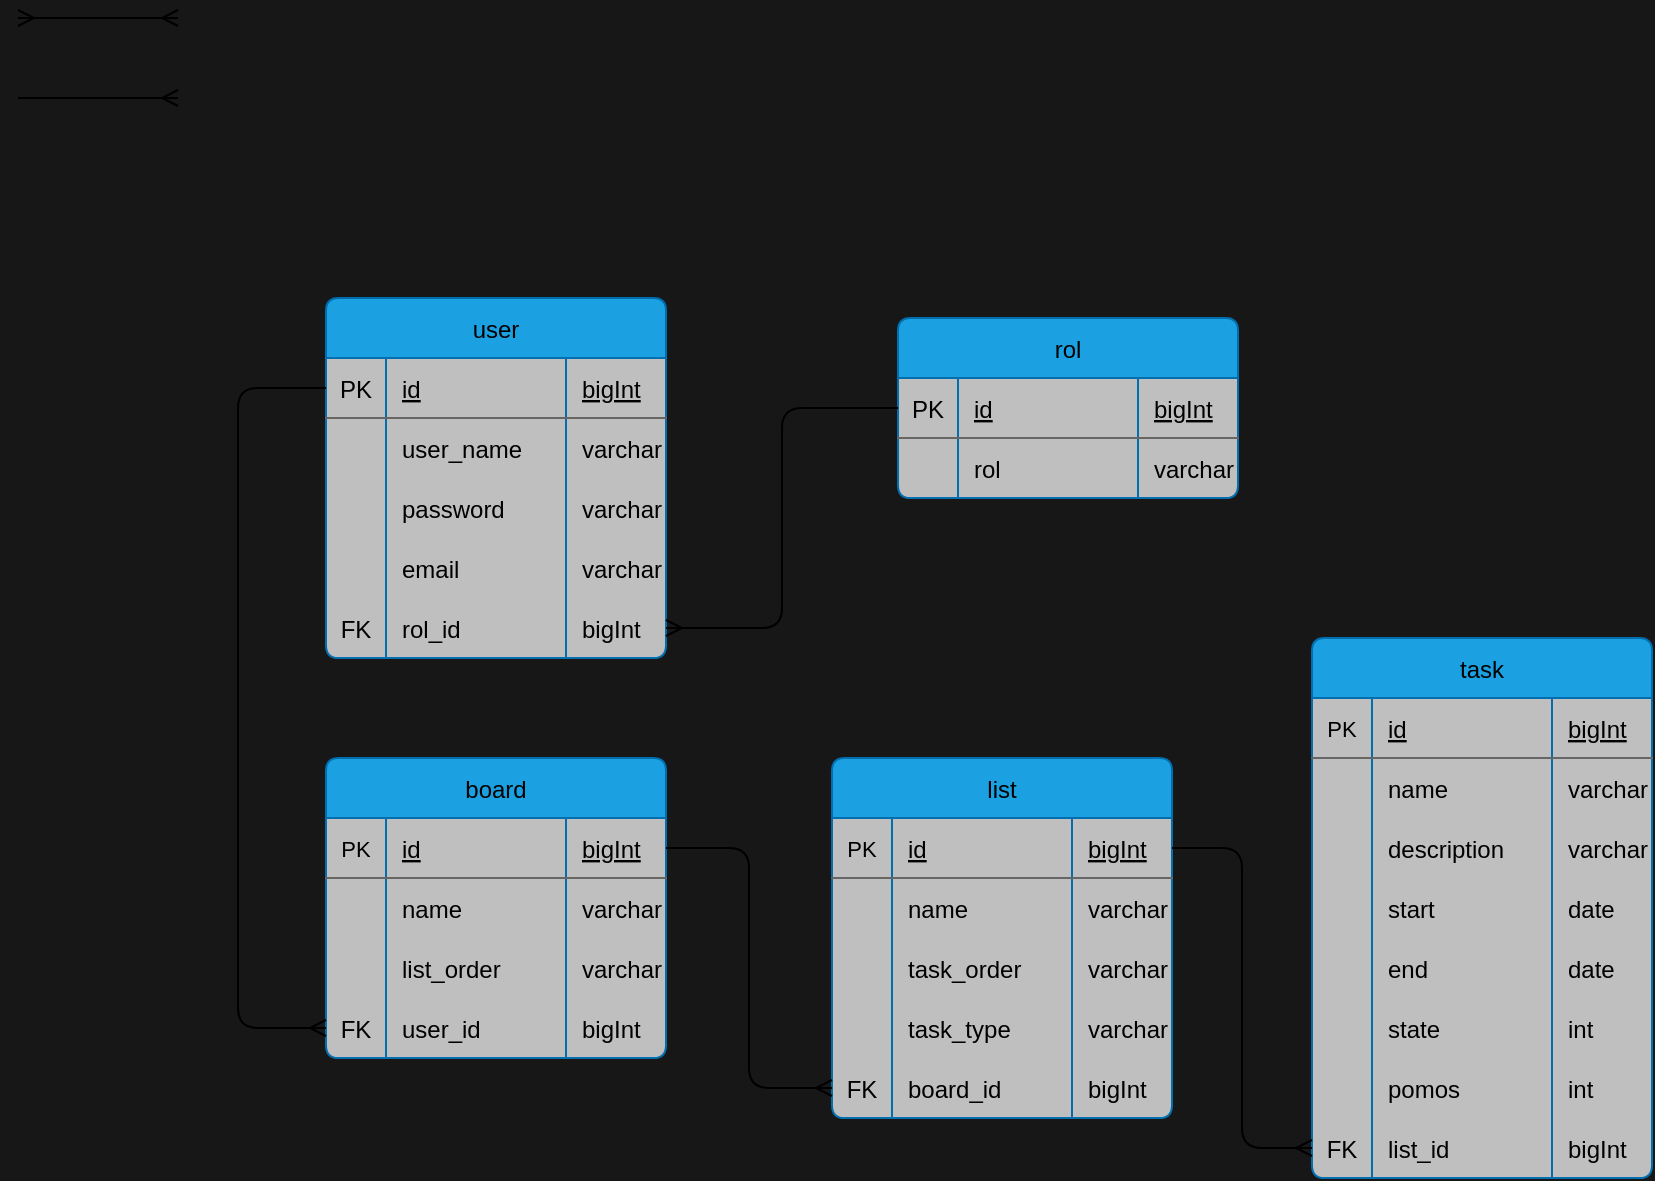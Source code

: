 <mxfile version="21.1.5" type="github">
  <diagram name="Página-1" id="iD2xZA0u_PFf4Vz4EkAc">
    <mxGraphModel dx="1282" dy="984" grid="1" gridSize="10" guides="1" tooltips="1" connect="1" arrows="1" fold="1" page="0" pageScale="1" pageWidth="827" pageHeight="1169" background="#171717" math="0" shadow="0">
      <root>
        <mxCell id="0" />
        <mxCell id="1" parent="0" />
        <mxCell id="6-Eg_pJCPm98S6tUfH_D-1" value="user" style="shape=table;startSize=30;container=1;collapsible=1;childLayout=tableLayout;fixedRows=1;rowLines=0;fontStyle=0;align=center;resizeLast=1;rounded=1;fillColor=#1BA1E2;fontColor=#000000;strokeColor=#006EAF;swimlaneFillColor=#BFBFBF;arcSize=7;fontSize=12;" parent="1" vertex="1">
          <mxGeometry x="127" y="23" width="170" height="180" as="geometry">
            <mxRectangle x="160" y="150" width="70" height="30" as="alternateBounds" />
          </mxGeometry>
        </mxCell>
        <mxCell id="6-Eg_pJCPm98S6tUfH_D-2" value="" style="shape=tableRow;horizontal=0;startSize=0;swimlaneHead=0;swimlaneBody=0;fillColor=none;collapsible=0;dropTarget=0;points=[[0,0.5],[1,0.5]];portConstraint=eastwest;top=0;left=0;right=0;bottom=1;fontSize=12;fontColor=#000000;fontStyle=0;strokeColor=#666666;" parent="6-Eg_pJCPm98S6tUfH_D-1" vertex="1">
          <mxGeometry y="30" width="170" height="30" as="geometry" />
        </mxCell>
        <mxCell id="6-Eg_pJCPm98S6tUfH_D-3" value="PK" style="shape=partialRectangle;connectable=0;fillColor=none;top=0;left=0;bottom=0;right=0;fontStyle=0;overflow=hidden;fontColor=#000000;" parent="6-Eg_pJCPm98S6tUfH_D-2" vertex="1">
          <mxGeometry width="30" height="30" as="geometry">
            <mxRectangle width="30" height="30" as="alternateBounds" />
          </mxGeometry>
        </mxCell>
        <mxCell id="6-Eg_pJCPm98S6tUfH_D-4" value="id" style="shape=partialRectangle;connectable=0;fillColor=none;top=0;left=0;bottom=0;right=0;align=left;spacingLeft=6;fontStyle=4;overflow=hidden;fontColor=#000000;" parent="6-Eg_pJCPm98S6tUfH_D-2" vertex="1">
          <mxGeometry x="30" width="90" height="30" as="geometry">
            <mxRectangle width="90" height="30" as="alternateBounds" />
          </mxGeometry>
        </mxCell>
        <mxCell id="6-Eg_pJCPm98S6tUfH_D-5" value="bigInt" style="shape=partialRectangle;connectable=0;fillColor=none;top=0;left=0;bottom=0;right=0;align=left;spacingLeft=6;fontStyle=4;overflow=hidden;fontSize=12;fontColor=#000000;" parent="6-Eg_pJCPm98S6tUfH_D-2" vertex="1">
          <mxGeometry x="120" width="50" height="30" as="geometry">
            <mxRectangle width="50" height="30" as="alternateBounds" />
          </mxGeometry>
        </mxCell>
        <mxCell id="6-Eg_pJCPm98S6tUfH_D-6" value="" style="shape=tableRow;horizontal=0;startSize=0;swimlaneHead=0;swimlaneBody=0;fillColor=none;collapsible=0;dropTarget=0;points=[[0,0.5],[1,0.5]];portConstraint=eastwest;top=0;left=0;right=0;bottom=0;fontColor=#000000;fontStyle=0" parent="6-Eg_pJCPm98S6tUfH_D-1" vertex="1">
          <mxGeometry y="60" width="170" height="30" as="geometry" />
        </mxCell>
        <mxCell id="6-Eg_pJCPm98S6tUfH_D-7" value="" style="shape=partialRectangle;connectable=0;fillColor=none;top=0;left=0;bottom=0;right=0;editable=1;overflow=hidden;fontColor=#000000;fontStyle=0" parent="6-Eg_pJCPm98S6tUfH_D-6" vertex="1">
          <mxGeometry width="30" height="30" as="geometry">
            <mxRectangle width="30" height="30" as="alternateBounds" />
          </mxGeometry>
        </mxCell>
        <mxCell id="6-Eg_pJCPm98S6tUfH_D-8" value="user_name    " style="shape=partialRectangle;connectable=0;fillColor=none;top=0;left=0;bottom=0;right=0;align=left;spacingLeft=6;overflow=hidden;fontColor=#000000;fontStyle=0" parent="6-Eg_pJCPm98S6tUfH_D-6" vertex="1">
          <mxGeometry x="30" width="90" height="30" as="geometry">
            <mxRectangle width="90" height="30" as="alternateBounds" />
          </mxGeometry>
        </mxCell>
        <mxCell id="6-Eg_pJCPm98S6tUfH_D-9" value="varchar" style="shape=partialRectangle;connectable=0;fillColor=none;top=0;left=0;bottom=0;right=0;align=left;spacingLeft=6;overflow=hidden;fontColor=#000000;fontStyle=0" parent="6-Eg_pJCPm98S6tUfH_D-6" vertex="1">
          <mxGeometry x="120" width="50" height="30" as="geometry">
            <mxRectangle width="50" height="30" as="alternateBounds" />
          </mxGeometry>
        </mxCell>
        <mxCell id="6-Eg_pJCPm98S6tUfH_D-10" value="" style="shape=tableRow;horizontal=0;startSize=0;swimlaneHead=0;swimlaneBody=0;fillColor=none;collapsible=0;dropTarget=0;points=[[0,0.5],[1,0.5]];portConstraint=eastwest;top=0;left=0;right=0;bottom=0;fontColor=#000000;fontStyle=0" parent="6-Eg_pJCPm98S6tUfH_D-1" vertex="1">
          <mxGeometry y="90" width="170" height="30" as="geometry" />
        </mxCell>
        <mxCell id="6-Eg_pJCPm98S6tUfH_D-11" value="" style="shape=partialRectangle;connectable=0;fillColor=none;top=0;left=0;bottom=0;right=0;editable=1;overflow=hidden;fontColor=#000000;fontStyle=0" parent="6-Eg_pJCPm98S6tUfH_D-10" vertex="1">
          <mxGeometry width="30" height="30" as="geometry">
            <mxRectangle width="30" height="30" as="alternateBounds" />
          </mxGeometry>
        </mxCell>
        <mxCell id="6-Eg_pJCPm98S6tUfH_D-12" value="password" style="shape=partialRectangle;connectable=0;fillColor=none;top=0;left=0;bottom=0;right=0;align=left;spacingLeft=6;overflow=hidden;fontColor=#000000;fontStyle=0" parent="6-Eg_pJCPm98S6tUfH_D-10" vertex="1">
          <mxGeometry x="30" width="90" height="30" as="geometry">
            <mxRectangle width="90" height="30" as="alternateBounds" />
          </mxGeometry>
        </mxCell>
        <mxCell id="6-Eg_pJCPm98S6tUfH_D-13" value="varchar" style="shape=partialRectangle;connectable=0;fillColor=none;top=0;left=0;bottom=0;right=0;align=left;spacingLeft=6;overflow=hidden;fontColor=#000000;fontStyle=0" parent="6-Eg_pJCPm98S6tUfH_D-10" vertex="1">
          <mxGeometry x="120" width="50" height="30" as="geometry">
            <mxRectangle width="50" height="30" as="alternateBounds" />
          </mxGeometry>
        </mxCell>
        <mxCell id="6-Eg_pJCPm98S6tUfH_D-14" style="shape=tableRow;horizontal=0;startSize=0;swimlaneHead=0;swimlaneBody=0;fillColor=none;collapsible=0;dropTarget=0;points=[[0,0.5],[1,0.5]];portConstraint=eastwest;top=0;left=0;right=0;bottom=0;fontColor=#000000;fontStyle=0" parent="6-Eg_pJCPm98S6tUfH_D-1" vertex="1">
          <mxGeometry y="120" width="170" height="30" as="geometry" />
        </mxCell>
        <mxCell id="6-Eg_pJCPm98S6tUfH_D-15" style="shape=partialRectangle;connectable=0;fillColor=none;top=0;left=0;bottom=0;right=0;editable=1;overflow=hidden;fontColor=#000000;fontStyle=0" parent="6-Eg_pJCPm98S6tUfH_D-14" vertex="1">
          <mxGeometry width="30" height="30" as="geometry">
            <mxRectangle width="30" height="30" as="alternateBounds" />
          </mxGeometry>
        </mxCell>
        <mxCell id="6-Eg_pJCPm98S6tUfH_D-16" value="email        " style="shape=partialRectangle;connectable=0;fillColor=none;top=0;left=0;bottom=0;right=0;align=left;spacingLeft=6;overflow=hidden;fontColor=#000000;fontStyle=0" parent="6-Eg_pJCPm98S6tUfH_D-14" vertex="1">
          <mxGeometry x="30" width="90" height="30" as="geometry">
            <mxRectangle width="90" height="30" as="alternateBounds" />
          </mxGeometry>
        </mxCell>
        <mxCell id="6-Eg_pJCPm98S6tUfH_D-17" value="varchar" style="shape=partialRectangle;connectable=0;fillColor=none;top=0;left=0;bottom=0;right=0;align=left;spacingLeft=6;overflow=hidden;fontColor=#000000;fontStyle=0" parent="6-Eg_pJCPm98S6tUfH_D-14" vertex="1">
          <mxGeometry x="120" width="50" height="30" as="geometry">
            <mxRectangle width="50" height="30" as="alternateBounds" />
          </mxGeometry>
        </mxCell>
        <mxCell id="6-Eg_pJCPm98S6tUfH_D-18" style="shape=tableRow;horizontal=0;startSize=0;swimlaneHead=0;swimlaneBody=0;fillColor=none;collapsible=0;dropTarget=0;points=[[0,0.5],[1,0.5]];portConstraint=eastwest;top=0;left=0;right=0;bottom=0;fontColor=#000000;fontStyle=0" parent="6-Eg_pJCPm98S6tUfH_D-1" vertex="1">
          <mxGeometry y="150" width="170" height="30" as="geometry" />
        </mxCell>
        <mxCell id="6-Eg_pJCPm98S6tUfH_D-19" value="FK" style="shape=partialRectangle;connectable=0;fillColor=none;top=0;left=0;bottom=0;right=0;editable=1;overflow=hidden;fontColor=#000000;fontStyle=0" parent="6-Eg_pJCPm98S6tUfH_D-18" vertex="1">
          <mxGeometry width="30" height="30" as="geometry">
            <mxRectangle width="30" height="30" as="alternateBounds" />
          </mxGeometry>
        </mxCell>
        <mxCell id="6-Eg_pJCPm98S6tUfH_D-20" value="rol_id" style="shape=partialRectangle;connectable=0;fillColor=none;top=0;left=0;bottom=0;right=0;align=left;spacingLeft=6;overflow=hidden;fontColor=#000000;fontStyle=0" parent="6-Eg_pJCPm98S6tUfH_D-18" vertex="1">
          <mxGeometry x="30" width="90" height="30" as="geometry">
            <mxRectangle width="90" height="30" as="alternateBounds" />
          </mxGeometry>
        </mxCell>
        <mxCell id="6-Eg_pJCPm98S6tUfH_D-21" value="bigInt" style="shape=partialRectangle;connectable=0;fillColor=none;top=0;left=0;bottom=0;right=0;align=left;spacingLeft=6;overflow=hidden;fontColor=#000000;fontStyle=0" parent="6-Eg_pJCPm98S6tUfH_D-18" vertex="1">
          <mxGeometry x="120" width="50" height="30" as="geometry">
            <mxRectangle width="50" height="30" as="alternateBounds" />
          </mxGeometry>
        </mxCell>
        <mxCell id="6-Eg_pJCPm98S6tUfH_D-22" value="rol" style="shape=table;startSize=30;container=1;collapsible=1;childLayout=tableLayout;fixedRows=1;rowLines=0;fontStyle=0;align=center;resizeLast=1;rounded=1;fillColor=#1BA1E2;fontColor=#000000;strokeColor=#006EAF;swimlaneFillColor=#BFBFBF;arcSize=7;fontSize=12;" parent="1" vertex="1">
          <mxGeometry x="413" y="33" width="170" height="90" as="geometry">
            <mxRectangle x="160" y="150" width="70" height="30" as="alternateBounds" />
          </mxGeometry>
        </mxCell>
        <mxCell id="6-Eg_pJCPm98S6tUfH_D-23" value="" style="shape=tableRow;horizontal=0;startSize=0;swimlaneHead=0;swimlaneBody=0;fillColor=none;collapsible=0;dropTarget=0;points=[[0,0.5],[1,0.5]];portConstraint=eastwest;top=0;left=0;right=0;bottom=1;fontSize=12;fontColor=#000000;strokeColor=#666666;" parent="6-Eg_pJCPm98S6tUfH_D-22" vertex="1">
          <mxGeometry y="30" width="170" height="30" as="geometry" />
        </mxCell>
        <mxCell id="6-Eg_pJCPm98S6tUfH_D-24" value="PK" style="shape=partialRectangle;connectable=0;fillColor=none;top=0;left=0;bottom=0;right=0;fontStyle=0;overflow=hidden;fontColor=#000000;" parent="6-Eg_pJCPm98S6tUfH_D-23" vertex="1">
          <mxGeometry width="30" height="30" as="geometry">
            <mxRectangle width="30" height="30" as="alternateBounds" />
          </mxGeometry>
        </mxCell>
        <mxCell id="6-Eg_pJCPm98S6tUfH_D-25" value="id" style="shape=partialRectangle;connectable=0;fillColor=none;top=0;left=0;bottom=0;right=0;align=left;spacingLeft=6;fontStyle=4;overflow=hidden;fontColor=#000000;" parent="6-Eg_pJCPm98S6tUfH_D-23" vertex="1">
          <mxGeometry x="30" width="90" height="30" as="geometry">
            <mxRectangle width="90" height="30" as="alternateBounds" />
          </mxGeometry>
        </mxCell>
        <mxCell id="6-Eg_pJCPm98S6tUfH_D-26" value="bigInt" style="shape=partialRectangle;connectable=0;fillColor=none;top=0;left=0;bottom=0;right=0;align=left;spacingLeft=6;fontStyle=4;overflow=hidden;fontSize=12;fontColor=#000000;" parent="6-Eg_pJCPm98S6tUfH_D-23" vertex="1">
          <mxGeometry x="120" width="50" height="30" as="geometry">
            <mxRectangle width="50" height="30" as="alternateBounds" />
          </mxGeometry>
        </mxCell>
        <mxCell id="6-Eg_pJCPm98S6tUfH_D-27" value="" style="shape=tableRow;horizontal=0;startSize=0;swimlaneHead=0;swimlaneBody=0;fillColor=none;collapsible=0;dropTarget=0;points=[[0,0.5],[1,0.5]];portConstraint=eastwest;top=0;left=0;right=0;bottom=0;fontColor=#000000;" parent="6-Eg_pJCPm98S6tUfH_D-22" vertex="1">
          <mxGeometry y="60" width="170" height="30" as="geometry" />
        </mxCell>
        <mxCell id="6-Eg_pJCPm98S6tUfH_D-28" value="" style="shape=partialRectangle;connectable=0;fillColor=none;top=0;left=0;bottom=0;right=0;editable=1;overflow=hidden;fontColor=#000000;" parent="6-Eg_pJCPm98S6tUfH_D-27" vertex="1">
          <mxGeometry width="30" height="30" as="geometry">
            <mxRectangle width="30" height="30" as="alternateBounds" />
          </mxGeometry>
        </mxCell>
        <mxCell id="6-Eg_pJCPm98S6tUfH_D-29" value="rol" style="shape=partialRectangle;connectable=0;fillColor=none;top=0;left=0;bottom=0;right=0;align=left;spacingLeft=6;overflow=hidden;fontColor=#000000;" parent="6-Eg_pJCPm98S6tUfH_D-27" vertex="1">
          <mxGeometry x="30" width="90" height="30" as="geometry">
            <mxRectangle width="90" height="30" as="alternateBounds" />
          </mxGeometry>
        </mxCell>
        <mxCell id="6-Eg_pJCPm98S6tUfH_D-30" value="varchar" style="shape=partialRectangle;connectable=0;fillColor=none;top=0;left=0;bottom=0;right=0;align=left;spacingLeft=6;overflow=hidden;fontColor=#000000;" parent="6-Eg_pJCPm98S6tUfH_D-27" vertex="1">
          <mxGeometry x="120" width="50" height="30" as="geometry">
            <mxRectangle width="50" height="30" as="alternateBounds" />
          </mxGeometry>
        </mxCell>
        <mxCell id="6-Eg_pJCPm98S6tUfH_D-31" value="" style="fontSize=12;html=1;endArrow=ERmany;edgeStyle=orthogonalEdgeStyle;rounded=1;" parent="1" edge="1">
          <mxGeometry width="100" height="100" relative="1" as="geometry">
            <mxPoint x="-27" y="-77" as="sourcePoint" />
            <mxPoint x="53" y="-77" as="targetPoint" />
          </mxGeometry>
        </mxCell>
        <mxCell id="6-Eg_pJCPm98S6tUfH_D-32" value="" style="edgeStyle=orthogonalEdgeStyle;fontSize=12;html=1;endArrow=ERmany;startArrow=ERmany;rounded=1;" parent="1" edge="1">
          <mxGeometry width="100" height="100" relative="1" as="geometry">
            <mxPoint x="-27" y="-117" as="sourcePoint" />
            <mxPoint x="53" y="-117" as="targetPoint" />
          </mxGeometry>
        </mxCell>
        <mxCell id="6-Eg_pJCPm98S6tUfH_D-33" value="" style="fontSize=12;html=1;endArrow=ERmany;rounded=1;edgeStyle=orthogonalEdgeStyle;entryX=1;entryY=0.5;entryDx=0;entryDy=0;exitX=0;exitY=0.5;exitDx=0;exitDy=0;" parent="1" source="6-Eg_pJCPm98S6tUfH_D-23" target="6-Eg_pJCPm98S6tUfH_D-18" edge="1">
          <mxGeometry width="100" height="100" relative="1" as="geometry">
            <mxPoint x="357" y="253" as="sourcePoint" />
            <mxPoint x="437" y="173" as="targetPoint" />
          </mxGeometry>
        </mxCell>
        <mxCell id="6-Eg_pJCPm98S6tUfH_D-34" value="board" style="shape=table;startSize=30;container=1;collapsible=1;childLayout=tableLayout;fixedRows=1;rowLines=0;fontStyle=0;align=center;resizeLast=1;rounded=1;fillColor=#1BA1E2;fontColor=#000000;strokeColor=#006EAF;swimlaneFillColor=#BFBFBF;arcSize=7;fontSize=12;" parent="1" vertex="1">
          <mxGeometry x="127" y="253" width="170" height="150" as="geometry">
            <mxRectangle x="160" y="150" width="70" height="30" as="alternateBounds" />
          </mxGeometry>
        </mxCell>
        <mxCell id="6-Eg_pJCPm98S6tUfH_D-35" value="" style="shape=tableRow;horizontal=0;startSize=0;swimlaneHead=0;swimlaneBody=0;fillColor=none;collapsible=0;dropTarget=0;points=[[0,0.5],[1,0.5]];portConstraint=eastwest;top=0;left=0;right=0;bottom=1;fontSize=12;fontColor=#000000;strokeColor=#666666;" parent="6-Eg_pJCPm98S6tUfH_D-34" vertex="1">
          <mxGeometry y="30" width="170" height="30" as="geometry" />
        </mxCell>
        <mxCell id="6-Eg_pJCPm98S6tUfH_D-36" value="PK" style="shape=partialRectangle;connectable=0;fillColor=none;top=0;left=0;bottom=0;right=0;fontStyle=0;overflow=hidden;fontSize=11;fontColor=#000000;" parent="6-Eg_pJCPm98S6tUfH_D-35" vertex="1">
          <mxGeometry width="30" height="30" as="geometry">
            <mxRectangle width="30" height="30" as="alternateBounds" />
          </mxGeometry>
        </mxCell>
        <mxCell id="6-Eg_pJCPm98S6tUfH_D-37" value="id" style="shape=partialRectangle;connectable=0;fillColor=none;top=0;left=0;bottom=0;right=0;align=left;spacingLeft=6;fontStyle=4;overflow=hidden;fontColor=#000000;" parent="6-Eg_pJCPm98S6tUfH_D-35" vertex="1">
          <mxGeometry x="30" width="90" height="30" as="geometry">
            <mxRectangle width="90" height="30" as="alternateBounds" />
          </mxGeometry>
        </mxCell>
        <mxCell id="6-Eg_pJCPm98S6tUfH_D-38" value="bigInt" style="shape=partialRectangle;connectable=0;fillColor=none;top=0;left=0;bottom=0;right=0;align=left;spacingLeft=6;fontStyle=4;overflow=hidden;fontSize=12;fontColor=#000000;" parent="6-Eg_pJCPm98S6tUfH_D-35" vertex="1">
          <mxGeometry x="120" width="50" height="30" as="geometry">
            <mxRectangle width="50" height="30" as="alternateBounds" />
          </mxGeometry>
        </mxCell>
        <mxCell id="6-Eg_pJCPm98S6tUfH_D-39" value="" style="shape=tableRow;horizontal=0;startSize=0;swimlaneHead=0;swimlaneBody=0;fillColor=none;collapsible=0;dropTarget=0;points=[[0,0.5],[1,0.5]];portConstraint=eastwest;top=0;left=0;right=0;bottom=0;fontColor=#000000;" parent="6-Eg_pJCPm98S6tUfH_D-34" vertex="1">
          <mxGeometry y="60" width="170" height="30" as="geometry" />
        </mxCell>
        <mxCell id="6-Eg_pJCPm98S6tUfH_D-40" value="" style="shape=partialRectangle;connectable=0;fillColor=none;top=0;left=0;bottom=0;right=0;editable=1;overflow=hidden;fontColor=#000000;" parent="6-Eg_pJCPm98S6tUfH_D-39" vertex="1">
          <mxGeometry width="30" height="30" as="geometry">
            <mxRectangle width="30" height="30" as="alternateBounds" />
          </mxGeometry>
        </mxCell>
        <mxCell id="6-Eg_pJCPm98S6tUfH_D-41" value="name    " style="shape=partialRectangle;connectable=0;fillColor=none;top=0;left=0;bottom=0;right=0;align=left;spacingLeft=6;overflow=hidden;fontColor=#000000;" parent="6-Eg_pJCPm98S6tUfH_D-39" vertex="1">
          <mxGeometry x="30" width="90" height="30" as="geometry">
            <mxRectangle width="90" height="30" as="alternateBounds" />
          </mxGeometry>
        </mxCell>
        <mxCell id="6-Eg_pJCPm98S6tUfH_D-42" value="varchar" style="shape=partialRectangle;connectable=0;fillColor=none;top=0;left=0;bottom=0;right=0;align=left;spacingLeft=6;overflow=hidden;fontColor=#000000;" parent="6-Eg_pJCPm98S6tUfH_D-39" vertex="1">
          <mxGeometry x="120" width="50" height="30" as="geometry">
            <mxRectangle width="50" height="30" as="alternateBounds" />
          </mxGeometry>
        </mxCell>
        <mxCell id="6-Eg_pJCPm98S6tUfH_D-43" value="" style="shape=tableRow;horizontal=0;startSize=0;swimlaneHead=0;swimlaneBody=0;fillColor=none;collapsible=0;dropTarget=0;points=[[0,0.5],[1,0.5]];portConstraint=eastwest;top=0;left=0;right=0;bottom=0;fontColor=#000000;" parent="6-Eg_pJCPm98S6tUfH_D-34" vertex="1">
          <mxGeometry y="90" width="170" height="30" as="geometry" />
        </mxCell>
        <mxCell id="6-Eg_pJCPm98S6tUfH_D-44" value="" style="shape=partialRectangle;connectable=0;fillColor=none;top=0;left=0;bottom=0;right=0;editable=1;overflow=hidden;fontColor=#000000;" parent="6-Eg_pJCPm98S6tUfH_D-43" vertex="1">
          <mxGeometry width="30" height="30" as="geometry">
            <mxRectangle width="30" height="30" as="alternateBounds" />
          </mxGeometry>
        </mxCell>
        <mxCell id="6-Eg_pJCPm98S6tUfH_D-45" value="list_order" style="shape=partialRectangle;connectable=0;fillColor=none;top=0;left=0;bottom=0;right=0;align=left;spacingLeft=6;overflow=hidden;fontColor=#000000;" parent="6-Eg_pJCPm98S6tUfH_D-43" vertex="1">
          <mxGeometry x="30" width="90" height="30" as="geometry">
            <mxRectangle width="90" height="30" as="alternateBounds" />
          </mxGeometry>
        </mxCell>
        <mxCell id="6-Eg_pJCPm98S6tUfH_D-46" value="varchar" style="shape=partialRectangle;connectable=0;fillColor=none;top=0;left=0;bottom=0;right=0;align=left;spacingLeft=6;overflow=hidden;fontColor=#000000;" parent="6-Eg_pJCPm98S6tUfH_D-43" vertex="1">
          <mxGeometry x="120" width="50" height="30" as="geometry">
            <mxRectangle width="50" height="30" as="alternateBounds" />
          </mxGeometry>
        </mxCell>
        <mxCell id="6-Eg_pJCPm98S6tUfH_D-47" style="shape=tableRow;horizontal=0;startSize=0;swimlaneHead=0;swimlaneBody=0;fillColor=none;collapsible=0;dropTarget=0;points=[[0,0.5],[1,0.5]];portConstraint=eastwest;top=0;left=0;right=0;bottom=0;fontColor=#000000;" parent="6-Eg_pJCPm98S6tUfH_D-34" vertex="1">
          <mxGeometry y="120" width="170" height="30" as="geometry" />
        </mxCell>
        <mxCell id="6-Eg_pJCPm98S6tUfH_D-48" value="FK" style="shape=partialRectangle;connectable=0;fillColor=none;top=0;left=0;bottom=0;right=0;editable=1;overflow=hidden;fontColor=#000000;" parent="6-Eg_pJCPm98S6tUfH_D-47" vertex="1">
          <mxGeometry width="30" height="30" as="geometry">
            <mxRectangle width="30" height="30" as="alternateBounds" />
          </mxGeometry>
        </mxCell>
        <mxCell id="6-Eg_pJCPm98S6tUfH_D-49" value="user_id" style="shape=partialRectangle;connectable=0;fillColor=none;top=0;left=0;bottom=0;right=0;align=left;spacingLeft=6;overflow=hidden;fontColor=#000000;" parent="6-Eg_pJCPm98S6tUfH_D-47" vertex="1">
          <mxGeometry x="30" width="90" height="30" as="geometry">
            <mxRectangle width="90" height="30" as="alternateBounds" />
          </mxGeometry>
        </mxCell>
        <mxCell id="6-Eg_pJCPm98S6tUfH_D-50" value="bigInt" style="shape=partialRectangle;connectable=0;fillColor=none;top=0;left=0;bottom=0;right=0;align=left;spacingLeft=6;overflow=hidden;fontColor=#000000;" parent="6-Eg_pJCPm98S6tUfH_D-47" vertex="1">
          <mxGeometry x="120" width="50" height="30" as="geometry">
            <mxRectangle width="50" height="30" as="alternateBounds" />
          </mxGeometry>
        </mxCell>
        <mxCell id="6-Eg_pJCPm98S6tUfH_D-51" value="" style="fontSize=12;html=1;endArrow=ERmany;rounded=1;edgeStyle=orthogonalEdgeStyle;entryX=0;entryY=0.5;entryDx=0;entryDy=0;exitX=0;exitY=0.5;exitDx=0;exitDy=0;" parent="1" source="6-Eg_pJCPm98S6tUfH_D-2" target="6-Eg_pJCPm98S6tUfH_D-47" edge="1">
          <mxGeometry width="100" height="100" relative="1" as="geometry">
            <mxPoint x="453" y="273" as="sourcePoint" />
            <mxPoint x="353" y="383" as="targetPoint" />
            <Array as="points">
              <mxPoint x="83" y="68" />
              <mxPoint x="83" y="388" />
            </Array>
          </mxGeometry>
        </mxCell>
        <mxCell id="6-Eg_pJCPm98S6tUfH_D-61" value="list" style="shape=table;startSize=30;container=1;collapsible=1;childLayout=tableLayout;fixedRows=1;rowLines=0;fontStyle=0;align=center;resizeLast=1;rounded=1;fillColor=#1BA1E2;fontColor=#000000;strokeColor=#006EAF;swimlaneFillColor=#BFBFBF;arcSize=7;fontSize=12;" parent="1" vertex="1">
          <mxGeometry x="380" y="253" width="170" height="180" as="geometry">
            <mxRectangle x="160" y="150" width="70" height="30" as="alternateBounds" />
          </mxGeometry>
        </mxCell>
        <mxCell id="6-Eg_pJCPm98S6tUfH_D-62" value="" style="shape=tableRow;horizontal=0;startSize=0;swimlaneHead=0;swimlaneBody=0;fillColor=none;collapsible=0;dropTarget=0;points=[[0,0.5],[1,0.5]];portConstraint=eastwest;top=0;left=0;right=0;bottom=1;fontSize=12;fontColor=#000000;strokeColor=#666666;" parent="6-Eg_pJCPm98S6tUfH_D-61" vertex="1">
          <mxGeometry y="30" width="170" height="30" as="geometry" />
        </mxCell>
        <mxCell id="6-Eg_pJCPm98S6tUfH_D-63" value="PK" style="shape=partialRectangle;connectable=0;fillColor=none;top=0;left=0;bottom=0;right=0;fontStyle=0;overflow=hidden;fontSize=11;fontColor=#000000;" parent="6-Eg_pJCPm98S6tUfH_D-62" vertex="1">
          <mxGeometry width="30" height="30" as="geometry">
            <mxRectangle width="30" height="30" as="alternateBounds" />
          </mxGeometry>
        </mxCell>
        <mxCell id="6-Eg_pJCPm98S6tUfH_D-64" value="id" style="shape=partialRectangle;connectable=0;fillColor=none;top=0;left=0;bottom=0;right=0;align=left;spacingLeft=6;fontStyle=4;overflow=hidden;fontColor=#000000;" parent="6-Eg_pJCPm98S6tUfH_D-62" vertex="1">
          <mxGeometry x="30" width="90" height="30" as="geometry">
            <mxRectangle width="90" height="30" as="alternateBounds" />
          </mxGeometry>
        </mxCell>
        <mxCell id="6-Eg_pJCPm98S6tUfH_D-65" value="bigInt" style="shape=partialRectangle;connectable=0;fillColor=none;top=0;left=0;bottom=0;right=0;align=left;spacingLeft=6;fontStyle=4;overflow=hidden;fontSize=12;fontColor=#000000;" parent="6-Eg_pJCPm98S6tUfH_D-62" vertex="1">
          <mxGeometry x="120" width="50" height="30" as="geometry">
            <mxRectangle width="50" height="30" as="alternateBounds" />
          </mxGeometry>
        </mxCell>
        <mxCell id="6-Eg_pJCPm98S6tUfH_D-66" value="" style="shape=tableRow;horizontal=0;startSize=0;swimlaneHead=0;swimlaneBody=0;fillColor=none;collapsible=0;dropTarget=0;points=[[0,0.5],[1,0.5]];portConstraint=eastwest;top=0;left=0;right=0;bottom=0;fontColor=#000000;" parent="6-Eg_pJCPm98S6tUfH_D-61" vertex="1">
          <mxGeometry y="60" width="170" height="30" as="geometry" />
        </mxCell>
        <mxCell id="6-Eg_pJCPm98S6tUfH_D-67" value="" style="shape=partialRectangle;connectable=0;fillColor=none;top=0;left=0;bottom=0;right=0;editable=1;overflow=hidden;fontColor=#000000;" parent="6-Eg_pJCPm98S6tUfH_D-66" vertex="1">
          <mxGeometry width="30" height="30" as="geometry">
            <mxRectangle width="30" height="30" as="alternateBounds" />
          </mxGeometry>
        </mxCell>
        <mxCell id="6-Eg_pJCPm98S6tUfH_D-68" value="name    " style="shape=partialRectangle;connectable=0;fillColor=none;top=0;left=0;bottom=0;right=0;align=left;spacingLeft=6;overflow=hidden;fontColor=#000000;" parent="6-Eg_pJCPm98S6tUfH_D-66" vertex="1">
          <mxGeometry x="30" width="90" height="30" as="geometry">
            <mxRectangle width="90" height="30" as="alternateBounds" />
          </mxGeometry>
        </mxCell>
        <mxCell id="6-Eg_pJCPm98S6tUfH_D-69" value="varchar" style="shape=partialRectangle;connectable=0;fillColor=none;top=0;left=0;bottom=0;right=0;align=left;spacingLeft=6;overflow=hidden;fontColor=#000000;" parent="6-Eg_pJCPm98S6tUfH_D-66" vertex="1">
          <mxGeometry x="120" width="50" height="30" as="geometry">
            <mxRectangle width="50" height="30" as="alternateBounds" />
          </mxGeometry>
        </mxCell>
        <mxCell id="6-Eg_pJCPm98S6tUfH_D-70" value="" style="shape=tableRow;horizontal=0;startSize=0;swimlaneHead=0;swimlaneBody=0;fillColor=none;collapsible=0;dropTarget=0;points=[[0,0.5],[1,0.5]];portConstraint=eastwest;top=0;left=0;right=0;bottom=0;fontColor=#000000;" parent="6-Eg_pJCPm98S6tUfH_D-61" vertex="1">
          <mxGeometry y="90" width="170" height="30" as="geometry" />
        </mxCell>
        <mxCell id="6-Eg_pJCPm98S6tUfH_D-71" value="" style="shape=partialRectangle;connectable=0;fillColor=none;top=0;left=0;bottom=0;right=0;editable=1;overflow=hidden;fontColor=#000000;" parent="6-Eg_pJCPm98S6tUfH_D-70" vertex="1">
          <mxGeometry width="30" height="30" as="geometry">
            <mxRectangle width="30" height="30" as="alternateBounds" />
          </mxGeometry>
        </mxCell>
        <mxCell id="6-Eg_pJCPm98S6tUfH_D-72" value="task_order" style="shape=partialRectangle;connectable=0;fillColor=none;top=0;left=0;bottom=0;right=0;align=left;spacingLeft=6;overflow=hidden;fontColor=#000000;" parent="6-Eg_pJCPm98S6tUfH_D-70" vertex="1">
          <mxGeometry x="30" width="90" height="30" as="geometry">
            <mxRectangle width="90" height="30" as="alternateBounds" />
          </mxGeometry>
        </mxCell>
        <mxCell id="6-Eg_pJCPm98S6tUfH_D-73" value="varchar" style="shape=partialRectangle;connectable=0;fillColor=none;top=0;left=0;bottom=0;right=0;align=left;spacingLeft=6;overflow=hidden;fontColor=#000000;" parent="6-Eg_pJCPm98S6tUfH_D-70" vertex="1">
          <mxGeometry x="120" width="50" height="30" as="geometry">
            <mxRectangle width="50" height="30" as="alternateBounds" />
          </mxGeometry>
        </mxCell>
        <mxCell id="H4UAbM5OEPPlZ4WS3vNW-1" style="shape=tableRow;horizontal=0;startSize=0;swimlaneHead=0;swimlaneBody=0;fillColor=none;collapsible=0;dropTarget=0;points=[[0,0.5],[1,0.5]];portConstraint=eastwest;top=0;left=0;right=0;bottom=0;fontColor=#000000;" vertex="1" parent="6-Eg_pJCPm98S6tUfH_D-61">
          <mxGeometry y="120" width="170" height="30" as="geometry" />
        </mxCell>
        <mxCell id="H4UAbM5OEPPlZ4WS3vNW-2" style="shape=partialRectangle;connectable=0;fillColor=none;top=0;left=0;bottom=0;right=0;editable=1;overflow=hidden;fontColor=#000000;" vertex="1" parent="H4UAbM5OEPPlZ4WS3vNW-1">
          <mxGeometry width="30" height="30" as="geometry">
            <mxRectangle width="30" height="30" as="alternateBounds" />
          </mxGeometry>
        </mxCell>
        <mxCell id="H4UAbM5OEPPlZ4WS3vNW-3" value="task_type" style="shape=partialRectangle;connectable=0;fillColor=none;top=0;left=0;bottom=0;right=0;align=left;spacingLeft=6;overflow=hidden;fontColor=#000000;" vertex="1" parent="H4UAbM5OEPPlZ4WS3vNW-1">
          <mxGeometry x="30" width="90" height="30" as="geometry">
            <mxRectangle width="90" height="30" as="alternateBounds" />
          </mxGeometry>
        </mxCell>
        <mxCell id="H4UAbM5OEPPlZ4WS3vNW-4" style="shape=partialRectangle;connectable=0;fillColor=none;top=0;left=0;bottom=0;right=0;align=left;spacingLeft=6;overflow=hidden;fontColor=#000000;" vertex="1" parent="H4UAbM5OEPPlZ4WS3vNW-1">
          <mxGeometry x="120" width="50" height="30" as="geometry">
            <mxRectangle width="50" height="30" as="alternateBounds" />
          </mxGeometry>
        </mxCell>
        <mxCell id="6-Eg_pJCPm98S6tUfH_D-74" style="shape=tableRow;horizontal=0;startSize=0;swimlaneHead=0;swimlaneBody=0;fillColor=none;collapsible=0;dropTarget=0;points=[[0,0.5],[1,0.5]];portConstraint=eastwest;top=0;left=0;right=0;bottom=0;fontColor=#000000;" parent="6-Eg_pJCPm98S6tUfH_D-61" vertex="1">
          <mxGeometry y="150" width="170" height="30" as="geometry" />
        </mxCell>
        <mxCell id="6-Eg_pJCPm98S6tUfH_D-75" value="FK" style="shape=partialRectangle;connectable=0;fillColor=none;top=0;left=0;bottom=0;right=0;editable=1;overflow=hidden;fontColor=#000000;" parent="6-Eg_pJCPm98S6tUfH_D-74" vertex="1">
          <mxGeometry width="30" height="30" as="geometry">
            <mxRectangle width="30" height="30" as="alternateBounds" />
          </mxGeometry>
        </mxCell>
        <mxCell id="6-Eg_pJCPm98S6tUfH_D-76" value="board_id" style="shape=partialRectangle;connectable=0;fillColor=none;top=0;left=0;bottom=0;right=0;align=left;spacingLeft=6;overflow=hidden;fontColor=#000000;" parent="6-Eg_pJCPm98S6tUfH_D-74" vertex="1">
          <mxGeometry x="30" width="90" height="30" as="geometry">
            <mxRectangle width="90" height="30" as="alternateBounds" />
          </mxGeometry>
        </mxCell>
        <mxCell id="6-Eg_pJCPm98S6tUfH_D-77" value="bigInt" style="shape=partialRectangle;connectable=0;fillColor=none;top=0;left=0;bottom=0;right=0;align=left;spacingLeft=6;overflow=hidden;fontColor=#000000;" parent="6-Eg_pJCPm98S6tUfH_D-74" vertex="1">
          <mxGeometry x="120" width="50" height="30" as="geometry">
            <mxRectangle width="50" height="30" as="alternateBounds" />
          </mxGeometry>
        </mxCell>
        <mxCell id="6-Eg_pJCPm98S6tUfH_D-105" value="" style="fontSize=12;html=1;endArrow=ERmany;rounded=1;edgeStyle=orthogonalEdgeStyle;entryX=0;entryY=0.5;entryDx=0;entryDy=0;exitX=1;exitY=0.5;exitDx=0;exitDy=0;" parent="1" source="6-Eg_pJCPm98S6tUfH_D-35" target="6-Eg_pJCPm98S6tUfH_D-74" edge="1">
          <mxGeometry width="100" height="100" relative="1" as="geometry">
            <mxPoint x="456" y="440" as="sourcePoint" />
            <mxPoint x="340" y="550" as="targetPoint" />
          </mxGeometry>
        </mxCell>
        <mxCell id="6-Eg_pJCPm98S6tUfH_D-106" value="task" style="shape=table;startSize=30;container=1;collapsible=1;childLayout=tableLayout;fixedRows=1;rowLines=0;fontStyle=0;align=center;resizeLast=1;rounded=1;fillColor=#1BA1E2;fontColor=#000000;strokeColor=#006EAF;swimlaneFillColor=#BFBFBF;arcSize=7;fontSize=12;" parent="1" vertex="1">
          <mxGeometry x="620" y="193" width="170" height="270" as="geometry">
            <mxRectangle x="160" y="150" width="70" height="30" as="alternateBounds" />
          </mxGeometry>
        </mxCell>
        <mxCell id="6-Eg_pJCPm98S6tUfH_D-107" value="" style="shape=tableRow;horizontal=0;startSize=0;swimlaneHead=0;swimlaneBody=0;fillColor=none;collapsible=0;dropTarget=0;points=[[0,0.5],[1,0.5]];portConstraint=eastwest;top=0;left=0;right=0;bottom=1;fontSize=12;fontColor=#000000;strokeColor=#666666;" parent="6-Eg_pJCPm98S6tUfH_D-106" vertex="1">
          <mxGeometry y="30" width="170" height="30" as="geometry" />
        </mxCell>
        <mxCell id="6-Eg_pJCPm98S6tUfH_D-108" value="PK" style="shape=partialRectangle;connectable=0;fillColor=none;top=0;left=0;bottom=0;right=0;fontStyle=0;overflow=hidden;fontSize=11;fontColor=#000000;" parent="6-Eg_pJCPm98S6tUfH_D-107" vertex="1">
          <mxGeometry width="30" height="30" as="geometry">
            <mxRectangle width="30" height="30" as="alternateBounds" />
          </mxGeometry>
        </mxCell>
        <mxCell id="6-Eg_pJCPm98S6tUfH_D-109" value="id" style="shape=partialRectangle;connectable=0;fillColor=none;top=0;left=0;bottom=0;right=0;align=left;spacingLeft=6;fontStyle=4;overflow=hidden;fontColor=#000000;" parent="6-Eg_pJCPm98S6tUfH_D-107" vertex="1">
          <mxGeometry x="30" width="90" height="30" as="geometry">
            <mxRectangle width="90" height="30" as="alternateBounds" />
          </mxGeometry>
        </mxCell>
        <mxCell id="6-Eg_pJCPm98S6tUfH_D-110" value="bigInt" style="shape=partialRectangle;connectable=0;fillColor=none;top=0;left=0;bottom=0;right=0;align=left;spacingLeft=6;fontStyle=4;overflow=hidden;fontSize=12;fontColor=#000000;" parent="6-Eg_pJCPm98S6tUfH_D-107" vertex="1">
          <mxGeometry x="120" width="50" height="30" as="geometry">
            <mxRectangle width="50" height="30" as="alternateBounds" />
          </mxGeometry>
        </mxCell>
        <mxCell id="6-Eg_pJCPm98S6tUfH_D-111" value="" style="shape=tableRow;horizontal=0;startSize=0;swimlaneHead=0;swimlaneBody=0;fillColor=none;collapsible=0;dropTarget=0;points=[[0,0.5],[1,0.5]];portConstraint=eastwest;top=0;left=0;right=0;bottom=0;fontColor=#000000;" parent="6-Eg_pJCPm98S6tUfH_D-106" vertex="1">
          <mxGeometry y="60" width="170" height="30" as="geometry" />
        </mxCell>
        <mxCell id="6-Eg_pJCPm98S6tUfH_D-112" value="" style="shape=partialRectangle;connectable=0;fillColor=none;top=0;left=0;bottom=0;right=0;editable=1;overflow=hidden;fontColor=#000000;" parent="6-Eg_pJCPm98S6tUfH_D-111" vertex="1">
          <mxGeometry width="30" height="30" as="geometry">
            <mxRectangle width="30" height="30" as="alternateBounds" />
          </mxGeometry>
        </mxCell>
        <mxCell id="6-Eg_pJCPm98S6tUfH_D-113" value="name    " style="shape=partialRectangle;connectable=0;fillColor=none;top=0;left=0;bottom=0;right=0;align=left;spacingLeft=6;overflow=hidden;fontColor=#000000;" parent="6-Eg_pJCPm98S6tUfH_D-111" vertex="1">
          <mxGeometry x="30" width="90" height="30" as="geometry">
            <mxRectangle width="90" height="30" as="alternateBounds" />
          </mxGeometry>
        </mxCell>
        <mxCell id="6-Eg_pJCPm98S6tUfH_D-114" value="varchar" style="shape=partialRectangle;connectable=0;fillColor=none;top=0;left=0;bottom=0;right=0;align=left;spacingLeft=6;overflow=hidden;fontColor=#000000;" parent="6-Eg_pJCPm98S6tUfH_D-111" vertex="1">
          <mxGeometry x="120" width="50" height="30" as="geometry">
            <mxRectangle width="50" height="30" as="alternateBounds" />
          </mxGeometry>
        </mxCell>
        <mxCell id="6-Eg_pJCPm98S6tUfH_D-115" value="" style="shape=tableRow;horizontal=0;startSize=0;swimlaneHead=0;swimlaneBody=0;fillColor=none;collapsible=0;dropTarget=0;points=[[0,0.5],[1,0.5]];portConstraint=eastwest;top=0;left=0;right=0;bottom=0;fontColor=#000000;" parent="6-Eg_pJCPm98S6tUfH_D-106" vertex="1">
          <mxGeometry y="90" width="170" height="30" as="geometry" />
        </mxCell>
        <mxCell id="6-Eg_pJCPm98S6tUfH_D-116" value="" style="shape=partialRectangle;connectable=0;fillColor=none;top=0;left=0;bottom=0;right=0;editable=1;overflow=hidden;fontColor=#000000;" parent="6-Eg_pJCPm98S6tUfH_D-115" vertex="1">
          <mxGeometry width="30" height="30" as="geometry">
            <mxRectangle width="30" height="30" as="alternateBounds" />
          </mxGeometry>
        </mxCell>
        <mxCell id="6-Eg_pJCPm98S6tUfH_D-117" value="description" style="shape=partialRectangle;connectable=0;fillColor=none;top=0;left=0;bottom=0;right=0;align=left;spacingLeft=6;overflow=hidden;fontColor=#000000;" parent="6-Eg_pJCPm98S6tUfH_D-115" vertex="1">
          <mxGeometry x="30" width="90" height="30" as="geometry">
            <mxRectangle width="90" height="30" as="alternateBounds" />
          </mxGeometry>
        </mxCell>
        <mxCell id="6-Eg_pJCPm98S6tUfH_D-118" value="varchar" style="shape=partialRectangle;connectable=0;fillColor=none;top=0;left=0;bottom=0;right=0;align=left;spacingLeft=6;overflow=hidden;fontColor=#000000;" parent="6-Eg_pJCPm98S6tUfH_D-115" vertex="1">
          <mxGeometry x="120" width="50" height="30" as="geometry">
            <mxRectangle width="50" height="30" as="alternateBounds" />
          </mxGeometry>
        </mxCell>
        <mxCell id="6-Eg_pJCPm98S6tUfH_D-123" style="shape=tableRow;horizontal=0;startSize=0;swimlaneHead=0;swimlaneBody=0;fillColor=none;collapsible=0;dropTarget=0;points=[[0,0.5],[1,0.5]];portConstraint=eastwest;top=0;left=0;right=0;bottom=0;fontColor=#000000;" parent="6-Eg_pJCPm98S6tUfH_D-106" vertex="1">
          <mxGeometry y="120" width="170" height="30" as="geometry" />
        </mxCell>
        <mxCell id="6-Eg_pJCPm98S6tUfH_D-124" style="shape=partialRectangle;connectable=0;fillColor=none;top=0;left=0;bottom=0;right=0;editable=1;overflow=hidden;fontColor=#000000;" parent="6-Eg_pJCPm98S6tUfH_D-123" vertex="1">
          <mxGeometry width="30" height="30" as="geometry">
            <mxRectangle width="30" height="30" as="alternateBounds" />
          </mxGeometry>
        </mxCell>
        <mxCell id="6-Eg_pJCPm98S6tUfH_D-125" value="start" style="shape=partialRectangle;connectable=0;fillColor=none;top=0;left=0;bottom=0;right=0;align=left;spacingLeft=6;overflow=hidden;fontColor=#000000;" parent="6-Eg_pJCPm98S6tUfH_D-123" vertex="1">
          <mxGeometry x="30" width="90" height="30" as="geometry">
            <mxRectangle width="90" height="30" as="alternateBounds" />
          </mxGeometry>
        </mxCell>
        <mxCell id="6-Eg_pJCPm98S6tUfH_D-126" value="date" style="shape=partialRectangle;connectable=0;fillColor=none;top=0;left=0;bottom=0;right=0;align=left;spacingLeft=6;overflow=hidden;fontColor=#000000;" parent="6-Eg_pJCPm98S6tUfH_D-123" vertex="1">
          <mxGeometry x="120" width="50" height="30" as="geometry">
            <mxRectangle width="50" height="30" as="alternateBounds" />
          </mxGeometry>
        </mxCell>
        <mxCell id="6-Eg_pJCPm98S6tUfH_D-127" style="shape=tableRow;horizontal=0;startSize=0;swimlaneHead=0;swimlaneBody=0;fillColor=none;collapsible=0;dropTarget=0;points=[[0,0.5],[1,0.5]];portConstraint=eastwest;top=0;left=0;right=0;bottom=0;fontColor=#000000;" parent="6-Eg_pJCPm98S6tUfH_D-106" vertex="1">
          <mxGeometry y="150" width="170" height="30" as="geometry" />
        </mxCell>
        <mxCell id="6-Eg_pJCPm98S6tUfH_D-128" style="shape=partialRectangle;connectable=0;fillColor=none;top=0;left=0;bottom=0;right=0;editable=1;overflow=hidden;fontColor=#000000;" parent="6-Eg_pJCPm98S6tUfH_D-127" vertex="1">
          <mxGeometry width="30" height="30" as="geometry">
            <mxRectangle width="30" height="30" as="alternateBounds" />
          </mxGeometry>
        </mxCell>
        <mxCell id="6-Eg_pJCPm98S6tUfH_D-129" value="end" style="shape=partialRectangle;connectable=0;fillColor=none;top=0;left=0;bottom=0;right=0;align=left;spacingLeft=6;overflow=hidden;fontColor=#000000;" parent="6-Eg_pJCPm98S6tUfH_D-127" vertex="1">
          <mxGeometry x="30" width="90" height="30" as="geometry">
            <mxRectangle width="90" height="30" as="alternateBounds" />
          </mxGeometry>
        </mxCell>
        <mxCell id="6-Eg_pJCPm98S6tUfH_D-130" value="date" style="shape=partialRectangle;connectable=0;fillColor=none;top=0;left=0;bottom=0;right=0;align=left;spacingLeft=6;overflow=hidden;fontColor=#000000;" parent="6-Eg_pJCPm98S6tUfH_D-127" vertex="1">
          <mxGeometry x="120" width="50" height="30" as="geometry">
            <mxRectangle width="50" height="30" as="alternateBounds" />
          </mxGeometry>
        </mxCell>
        <mxCell id="6-Eg_pJCPm98S6tUfH_D-131" style="shape=tableRow;horizontal=0;startSize=0;swimlaneHead=0;swimlaneBody=0;fillColor=none;collapsible=0;dropTarget=0;points=[[0,0.5],[1,0.5]];portConstraint=eastwest;top=0;left=0;right=0;bottom=0;fontColor=#000000;" parent="6-Eg_pJCPm98S6tUfH_D-106" vertex="1">
          <mxGeometry y="180" width="170" height="30" as="geometry" />
        </mxCell>
        <mxCell id="6-Eg_pJCPm98S6tUfH_D-132" style="shape=partialRectangle;connectable=0;fillColor=none;top=0;left=0;bottom=0;right=0;editable=1;overflow=hidden;fontColor=#000000;" parent="6-Eg_pJCPm98S6tUfH_D-131" vertex="1">
          <mxGeometry width="30" height="30" as="geometry">
            <mxRectangle width="30" height="30" as="alternateBounds" />
          </mxGeometry>
        </mxCell>
        <mxCell id="6-Eg_pJCPm98S6tUfH_D-133" value="state" style="shape=partialRectangle;connectable=0;fillColor=none;top=0;left=0;bottom=0;right=0;align=left;spacingLeft=6;overflow=hidden;fontColor=#000000;" parent="6-Eg_pJCPm98S6tUfH_D-131" vertex="1">
          <mxGeometry x="30" width="90" height="30" as="geometry">
            <mxRectangle width="90" height="30" as="alternateBounds" />
          </mxGeometry>
        </mxCell>
        <mxCell id="6-Eg_pJCPm98S6tUfH_D-134" value="int" style="shape=partialRectangle;connectable=0;fillColor=none;top=0;left=0;bottom=0;right=0;align=left;spacingLeft=6;overflow=hidden;fontColor=#000000;" parent="6-Eg_pJCPm98S6tUfH_D-131" vertex="1">
          <mxGeometry x="120" width="50" height="30" as="geometry">
            <mxRectangle width="50" height="30" as="alternateBounds" />
          </mxGeometry>
        </mxCell>
        <mxCell id="6-Eg_pJCPm98S6tUfH_D-135" style="shape=tableRow;horizontal=0;startSize=0;swimlaneHead=0;swimlaneBody=0;fillColor=none;collapsible=0;dropTarget=0;points=[[0,0.5],[1,0.5]];portConstraint=eastwest;top=0;left=0;right=0;bottom=0;fontColor=#000000;" parent="6-Eg_pJCPm98S6tUfH_D-106" vertex="1">
          <mxGeometry y="210" width="170" height="30" as="geometry" />
        </mxCell>
        <mxCell id="6-Eg_pJCPm98S6tUfH_D-136" style="shape=partialRectangle;connectable=0;fillColor=none;top=0;left=0;bottom=0;right=0;editable=1;overflow=hidden;fontColor=#000000;" parent="6-Eg_pJCPm98S6tUfH_D-135" vertex="1">
          <mxGeometry width="30" height="30" as="geometry">
            <mxRectangle width="30" height="30" as="alternateBounds" />
          </mxGeometry>
        </mxCell>
        <mxCell id="6-Eg_pJCPm98S6tUfH_D-137" value="pomos" style="shape=partialRectangle;connectable=0;fillColor=none;top=0;left=0;bottom=0;right=0;align=left;spacingLeft=6;overflow=hidden;fontColor=#000000;" parent="6-Eg_pJCPm98S6tUfH_D-135" vertex="1">
          <mxGeometry x="30" width="90" height="30" as="geometry">
            <mxRectangle width="90" height="30" as="alternateBounds" />
          </mxGeometry>
        </mxCell>
        <mxCell id="6-Eg_pJCPm98S6tUfH_D-138" value="int" style="shape=partialRectangle;connectable=0;fillColor=none;top=0;left=0;bottom=0;right=0;align=left;spacingLeft=6;overflow=hidden;fontColor=#000000;" parent="6-Eg_pJCPm98S6tUfH_D-135" vertex="1">
          <mxGeometry x="120" width="50" height="30" as="geometry">
            <mxRectangle width="50" height="30" as="alternateBounds" />
          </mxGeometry>
        </mxCell>
        <mxCell id="6-Eg_pJCPm98S6tUfH_D-119" style="shape=tableRow;horizontal=0;startSize=0;swimlaneHead=0;swimlaneBody=0;fillColor=none;collapsible=0;dropTarget=0;points=[[0,0.5],[1,0.5]];portConstraint=eastwest;top=0;left=0;right=0;bottom=0;fontColor=#000000;" parent="6-Eg_pJCPm98S6tUfH_D-106" vertex="1">
          <mxGeometry y="240" width="170" height="30" as="geometry" />
        </mxCell>
        <mxCell id="6-Eg_pJCPm98S6tUfH_D-120" value="FK" style="shape=partialRectangle;connectable=0;fillColor=none;top=0;left=0;bottom=0;right=0;editable=1;overflow=hidden;fontColor=#000000;" parent="6-Eg_pJCPm98S6tUfH_D-119" vertex="1">
          <mxGeometry width="30" height="30" as="geometry">
            <mxRectangle width="30" height="30" as="alternateBounds" />
          </mxGeometry>
        </mxCell>
        <mxCell id="6-Eg_pJCPm98S6tUfH_D-121" value="list_id" style="shape=partialRectangle;connectable=0;fillColor=none;top=0;left=0;bottom=0;right=0;align=left;spacingLeft=6;overflow=hidden;fontColor=#000000;" parent="6-Eg_pJCPm98S6tUfH_D-119" vertex="1">
          <mxGeometry x="30" width="90" height="30" as="geometry">
            <mxRectangle width="90" height="30" as="alternateBounds" />
          </mxGeometry>
        </mxCell>
        <mxCell id="6-Eg_pJCPm98S6tUfH_D-122" value="bigInt" style="shape=partialRectangle;connectable=0;fillColor=none;top=0;left=0;bottom=0;right=0;align=left;spacingLeft=6;overflow=hidden;fontColor=#000000;" parent="6-Eg_pJCPm98S6tUfH_D-119" vertex="1">
          <mxGeometry x="120" width="50" height="30" as="geometry">
            <mxRectangle width="50" height="30" as="alternateBounds" />
          </mxGeometry>
        </mxCell>
        <mxCell id="6-Eg_pJCPm98S6tUfH_D-139" value="" style="fontSize=12;html=1;endArrow=ERmany;rounded=1;edgeStyle=orthogonalEdgeStyle;entryX=0;entryY=0.5;entryDx=0;entryDy=0;exitX=1;exitY=0.5;exitDx=0;exitDy=0;" parent="1" source="6-Eg_pJCPm98S6tUfH_D-62" target="6-Eg_pJCPm98S6tUfH_D-119" edge="1">
          <mxGeometry width="100" height="100" relative="1" as="geometry">
            <mxPoint x="307" y="308" as="sourcePoint" />
            <mxPoint x="390" y="398" as="targetPoint" />
          </mxGeometry>
        </mxCell>
        <mxCell id="H4UAbM5OEPPlZ4WS3vNW-5" value="varchar" style="shape=partialRectangle;connectable=0;fillColor=none;top=0;left=0;bottom=0;right=0;align=left;spacingLeft=6;overflow=hidden;fontColor=#000000;" vertex="1" parent="1">
          <mxGeometry x="500" y="373" width="50" height="30" as="geometry">
            <mxRectangle width="50" height="30" as="alternateBounds" />
          </mxGeometry>
        </mxCell>
      </root>
    </mxGraphModel>
  </diagram>
</mxfile>
